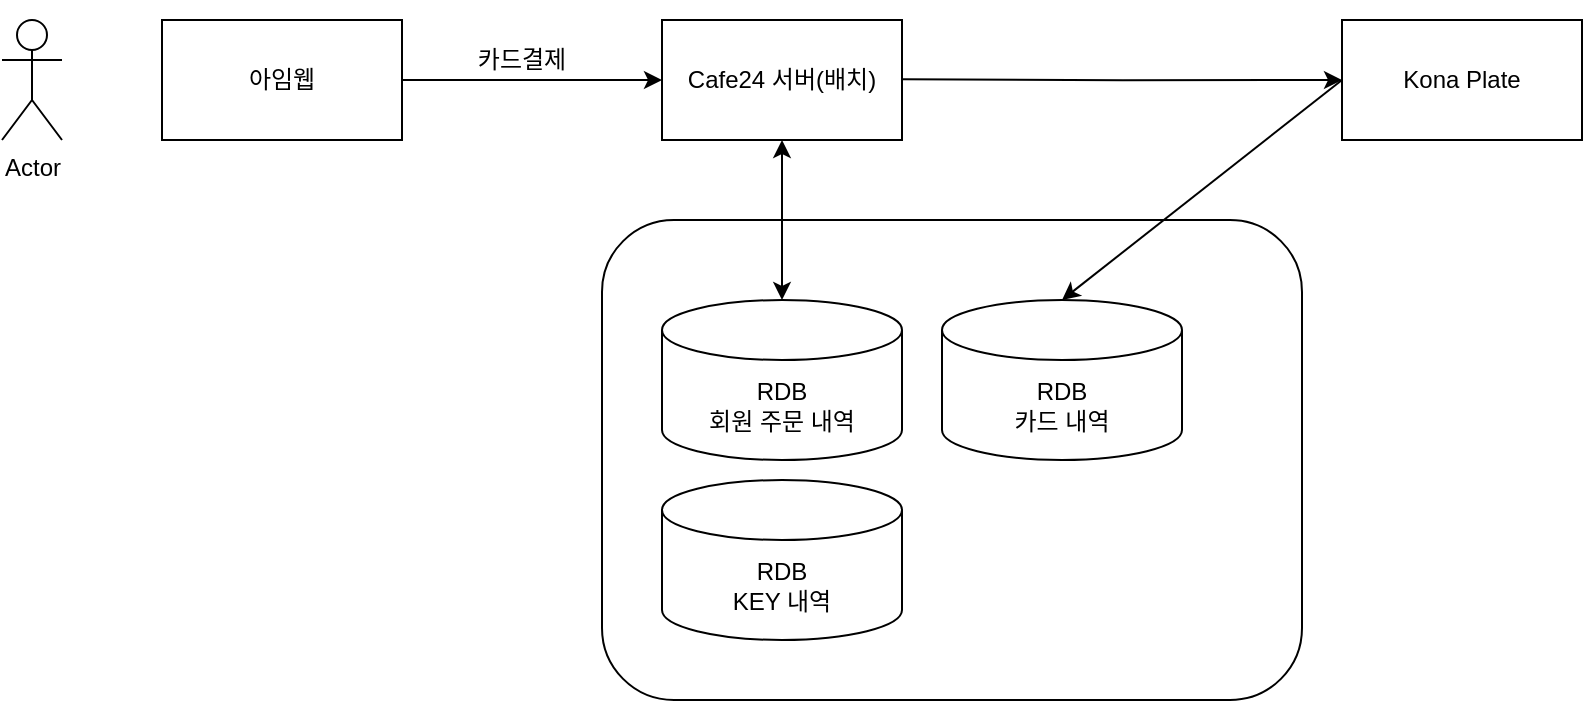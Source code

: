<mxfile version="24.6.4" type="github">
  <diagram name="페이지-1" id="mYAiMUL6yxC3d7TQmhim">
    <mxGraphModel dx="2361" dy="845" grid="1" gridSize="10" guides="1" tooltips="1" connect="1" arrows="1" fold="1" page="1" pageScale="1" pageWidth="827" pageHeight="1169" math="0" shadow="0">
      <root>
        <mxCell id="0" />
        <mxCell id="1" parent="0" />
        <mxCell id="AXq2sYf4gDJCPoPL99Wf-24" value="" style="rounded=1;whiteSpace=wrap;html=1;" vertex="1" parent="1">
          <mxGeometry x="280" y="320" width="350" height="240" as="geometry" />
        </mxCell>
        <mxCell id="AXq2sYf4gDJCPoPL99Wf-5" value="" style="edgeStyle=orthogonalEdgeStyle;rounded=0;orthogonalLoop=1;jettySize=auto;html=1;entryX=0;entryY=0.5;entryDx=0;entryDy=0;" edge="1" parent="1" source="AXq2sYf4gDJCPoPL99Wf-1" target="AXq2sYf4gDJCPoPL99Wf-2">
          <mxGeometry relative="1" as="geometry">
            <mxPoint x="280.0" y="250" as="targetPoint" />
          </mxGeometry>
        </mxCell>
        <mxCell id="AXq2sYf4gDJCPoPL99Wf-1" value="아임웹" style="rounded=0;whiteSpace=wrap;html=1;" vertex="1" parent="1">
          <mxGeometry x="60" y="220" width="120" height="60" as="geometry" />
        </mxCell>
        <mxCell id="AXq2sYf4gDJCPoPL99Wf-2" value="Cafe24 서버(배치)" style="rounded=0;whiteSpace=wrap;html=1;" vertex="1" parent="1">
          <mxGeometry x="310" y="220" width="120" height="60" as="geometry" />
        </mxCell>
        <mxCell id="AXq2sYf4gDJCPoPL99Wf-3" value="Kona Plate" style="rounded=0;whiteSpace=wrap;html=1;" vertex="1" parent="1">
          <mxGeometry x="650" y="220" width="120" height="60" as="geometry" />
        </mxCell>
        <mxCell id="AXq2sYf4gDJCPoPL99Wf-7" value="" style="edgeStyle=orthogonalEdgeStyle;rounded=0;orthogonalLoop=1;jettySize=auto;html=1;entryX=0;entryY=0.5;entryDx=0;entryDy=0;" edge="1" parent="1" target="AXq2sYf4gDJCPoPL99Wf-3">
          <mxGeometry relative="1" as="geometry">
            <mxPoint x="430" y="249.58" as="sourcePoint" />
            <mxPoint x="560" y="249.58" as="targetPoint" />
          </mxGeometry>
        </mxCell>
        <mxCell id="AXq2sYf4gDJCPoPL99Wf-9" value="Actor" style="shape=umlActor;verticalLabelPosition=bottom;verticalAlign=top;html=1;outlineConnect=0;" vertex="1" parent="1">
          <mxGeometry x="-20" y="220" width="30" height="60" as="geometry" />
        </mxCell>
        <mxCell id="AXq2sYf4gDJCPoPL99Wf-10" value="&lt;div&gt;RDB&lt;/div&gt;회원 주문 내역" style="shape=cylinder3;whiteSpace=wrap;html=1;boundedLbl=1;backgroundOutline=1;size=15;" vertex="1" parent="1">
          <mxGeometry x="310" y="360" width="120" height="80" as="geometry" />
        </mxCell>
        <mxCell id="AXq2sYf4gDJCPoPL99Wf-11" value="" style="endArrow=classic;startArrow=classic;html=1;rounded=0;exitX=0.5;exitY=0;exitDx=0;exitDy=0;exitPerimeter=0;entryX=0.5;entryY=1;entryDx=0;entryDy=0;" edge="1" parent="1" source="AXq2sYf4gDJCPoPL99Wf-10" target="AXq2sYf4gDJCPoPL99Wf-2">
          <mxGeometry width="50" height="50" relative="1" as="geometry">
            <mxPoint x="520" y="220" as="sourcePoint" />
            <mxPoint x="570" y="170" as="targetPoint" />
          </mxGeometry>
        </mxCell>
        <mxCell id="AXq2sYf4gDJCPoPL99Wf-12" value="&lt;div&gt;RDB&lt;/div&gt;KEY 내역" style="shape=cylinder3;whiteSpace=wrap;html=1;boundedLbl=1;backgroundOutline=1;size=15;" vertex="1" parent="1">
          <mxGeometry x="310" y="450" width="120" height="80" as="geometry" />
        </mxCell>
        <mxCell id="AXq2sYf4gDJCPoPL99Wf-13" value="카드결제" style="rounded=0;whiteSpace=wrap;html=1;strokeColor=none;fillColor=none;" vertex="1" parent="1">
          <mxGeometry x="200" y="210" width="80" height="60" as="geometry" />
        </mxCell>
        <mxCell id="AXq2sYf4gDJCPoPL99Wf-21" value="&lt;div&gt;RDB&lt;/div&gt;카드 내역" style="shape=cylinder3;whiteSpace=wrap;html=1;boundedLbl=1;backgroundOutline=1;size=15;" vertex="1" parent="1">
          <mxGeometry x="450" y="360" width="120" height="80" as="geometry" />
        </mxCell>
        <mxCell id="AXq2sYf4gDJCPoPL99Wf-22" value="" style="endArrow=classic;html=1;rounded=0;exitX=0;exitY=0.5;exitDx=0;exitDy=0;entryX=0.5;entryY=0;entryDx=0;entryDy=0;entryPerimeter=0;" edge="1" parent="1" source="AXq2sYf4gDJCPoPL99Wf-3" target="AXq2sYf4gDJCPoPL99Wf-21">
          <mxGeometry width="50" height="50" relative="1" as="geometry">
            <mxPoint x="520" y="370" as="sourcePoint" />
            <mxPoint x="570" y="320" as="targetPoint" />
          </mxGeometry>
        </mxCell>
      </root>
    </mxGraphModel>
  </diagram>
</mxfile>

